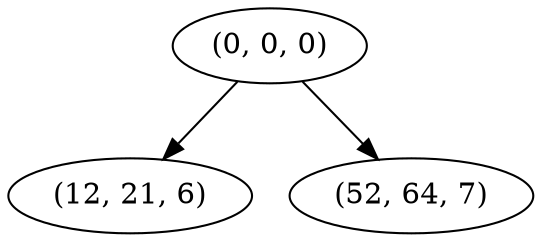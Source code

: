digraph tree {
    "(0, 0, 0)";
    "(12, 21, 6)";
    "(52, 64, 7)";
    "(0, 0, 0)" -> "(12, 21, 6)";
    "(0, 0, 0)" -> "(52, 64, 7)";
}
